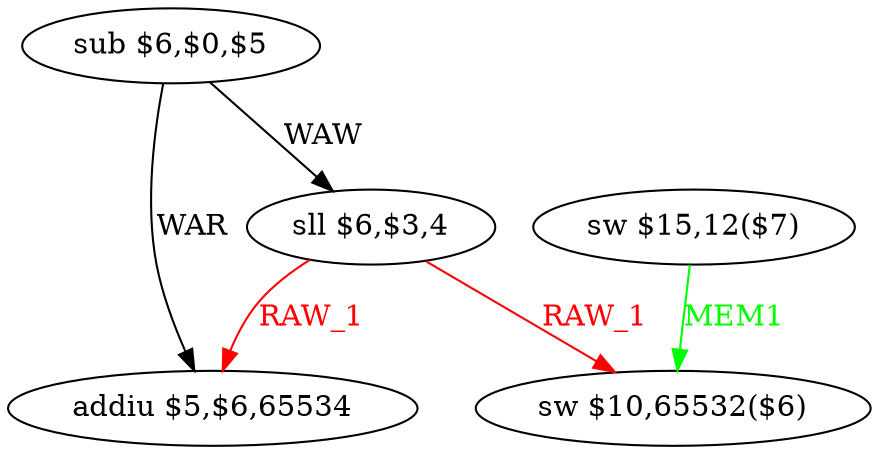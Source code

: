 digraph G1 {
node [shape = ellipse];
i0 [label = "sub $6,$0,$5"] ;
i0 ->  i2 [label= "WAR"];
i0 ->  i1 [label= "WAW"];
i2 [label = "addiu $5,$6,65534"] ;
i1 [label = "sll $6,$3,4"] ;
i1 ->  i4 [color = red, fontcolor = red, label= "RAW_1"];
i1 ->  i2 [color = red, fontcolor = red, label= "RAW_1"];
i4 [label = "sw $10,65532($6)"] ;
i3 [label = "sw $15,12($7)"] ;
i3 ->  i4 [color = green, fontcolor = green, label= "MEM1"];
}
